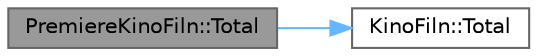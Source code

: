 digraph "PremiereKinoFiln::Total"
{
 // LATEX_PDF_SIZE
  bgcolor="transparent";
  edge [fontname=Helvetica,fontsize=10,labelfontname=Helvetica,labelfontsize=10];
  node [fontname=Helvetica,fontsize=10,shape=box,height=0.2,width=0.4];
  rankdir="LR";
  Node1 [id="Node000001",label="PremiereKinoFiln::Total",height=0.2,width=0.4,color="gray40", fillcolor="grey60", style="filled", fontcolor="black",tooltip=" "];
  Node1 -> Node2 [id="edge1_Node000001_Node000002",color="steelblue1",style="solid",tooltip=" "];
  Node2 [id="Node000002",label="KinoFiln::Total",height=0.2,width=0.4,color="grey40", fillcolor="white", style="filled",URL="$class_kino_filn.html#a54d843470c73cb5f749eb567d664cccd",tooltip=" "];
}
